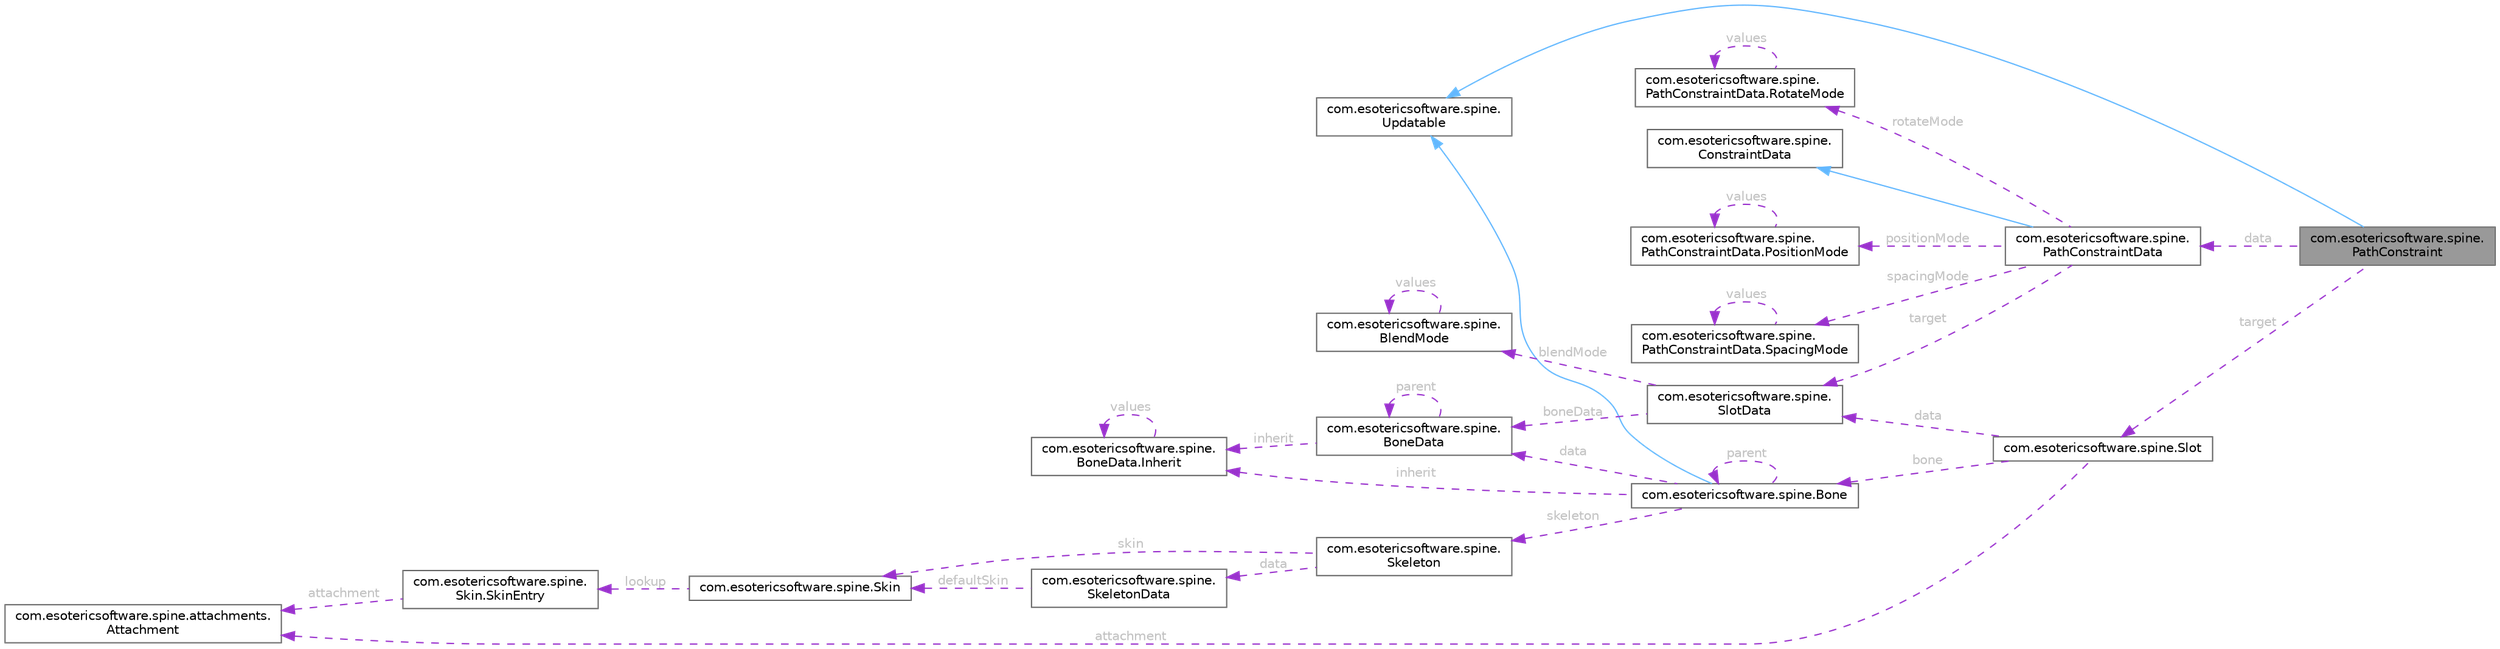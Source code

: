 digraph "com.esotericsoftware.spine.PathConstraint"
{
 // LATEX_PDF_SIZE
  bgcolor="transparent";
  edge [fontname=Helvetica,fontsize=10,labelfontname=Helvetica,labelfontsize=10];
  node [fontname=Helvetica,fontsize=10,shape=box,height=0.2,width=0.4];
  rankdir="LR";
  Node1 [id="Node000001",label="com.esotericsoftware.spine.\lPathConstraint",height=0.2,width=0.4,color="gray40", fillcolor="grey60", style="filled", fontcolor="black",tooltip=" "];
  Node2 -> Node1 [id="edge1_Node000001_Node000002",dir="back",color="steelblue1",style="solid",tooltip=" "];
  Node2 [id="Node000002",label="com.esotericsoftware.spine.\lUpdatable",height=0.2,width=0.4,color="gray40", fillcolor="white", style="filled",URL="$interfacecom_1_1esotericsoftware_1_1spine_1_1_updatable.html",tooltip=" "];
  Node3 -> Node1 [id="edge2_Node000001_Node000003",dir="back",color="darkorchid3",style="dashed",tooltip=" ",label=" data",fontcolor="grey" ];
  Node3 [id="Node000003",label="com.esotericsoftware.spine.\lPathConstraintData",height=0.2,width=0.4,color="gray40", fillcolor="white", style="filled",URL="$classcom_1_1esotericsoftware_1_1spine_1_1_path_constraint_data.html",tooltip=" "];
  Node4 -> Node3 [id="edge3_Node000003_Node000004",dir="back",color="steelblue1",style="solid",tooltip=" "];
  Node4 [id="Node000004",label="com.esotericsoftware.spine.\lConstraintData",height=0.2,width=0.4,color="gray40", fillcolor="white", style="filled",URL="$classcom_1_1esotericsoftware_1_1spine_1_1_constraint_data.html",tooltip=" "];
  Node5 -> Node3 [id="edge4_Node000003_Node000005",dir="back",color="darkorchid3",style="dashed",tooltip=" ",label=" target",fontcolor="grey" ];
  Node5 [id="Node000005",label="com.esotericsoftware.spine.\lSlotData",height=0.2,width=0.4,color="gray40", fillcolor="white", style="filled",URL="$classcom_1_1esotericsoftware_1_1spine_1_1_slot_data.html",tooltip=" "];
  Node6 -> Node5 [id="edge5_Node000005_Node000006",dir="back",color="darkorchid3",style="dashed",tooltip=" ",label=" boneData",fontcolor="grey" ];
  Node6 [id="Node000006",label="com.esotericsoftware.spine.\lBoneData",height=0.2,width=0.4,color="gray40", fillcolor="white", style="filled",URL="$classcom_1_1esotericsoftware_1_1spine_1_1_bone_data.html",tooltip=" "];
  Node6 -> Node6 [id="edge6_Node000006_Node000006",dir="back",color="darkorchid3",style="dashed",tooltip=" ",label=" parent",fontcolor="grey" ];
  Node7 -> Node6 [id="edge7_Node000006_Node000007",dir="back",color="darkorchid3",style="dashed",tooltip=" ",label=" inherit",fontcolor="grey" ];
  Node7 [id="Node000007",label="com.esotericsoftware.spine.\lBoneData.Inherit",height=0.2,width=0.4,color="gray40", fillcolor="white", style="filled",URL="$enumcom_1_1esotericsoftware_1_1spine_1_1_bone_data_1_1_inherit.html",tooltip=" "];
  Node7 -> Node7 [id="edge8_Node000007_Node000007",dir="back",color="darkorchid3",style="dashed",tooltip=" ",label=" values",fontcolor="grey" ];
  Node8 -> Node5 [id="edge9_Node000005_Node000008",dir="back",color="darkorchid3",style="dashed",tooltip=" ",label=" blendMode",fontcolor="grey" ];
  Node8 [id="Node000008",label="com.esotericsoftware.spine.\lBlendMode",height=0.2,width=0.4,color="gray40", fillcolor="white", style="filled",URL="$enumcom_1_1esotericsoftware_1_1spine_1_1_blend_mode.html",tooltip=" "];
  Node8 -> Node8 [id="edge10_Node000008_Node000008",dir="back",color="darkorchid3",style="dashed",tooltip=" ",label=" values",fontcolor="grey" ];
  Node9 -> Node3 [id="edge11_Node000003_Node000009",dir="back",color="darkorchid3",style="dashed",tooltip=" ",label=" positionMode",fontcolor="grey" ];
  Node9 [id="Node000009",label="com.esotericsoftware.spine.\lPathConstraintData.PositionMode",height=0.2,width=0.4,color="gray40", fillcolor="white", style="filled",URL="$enumcom_1_1esotericsoftware_1_1spine_1_1_path_constraint_data_1_1_position_mode.html",tooltip=" "];
  Node9 -> Node9 [id="edge12_Node000009_Node000009",dir="back",color="darkorchid3",style="dashed",tooltip=" ",label=" values",fontcolor="grey" ];
  Node10 -> Node3 [id="edge13_Node000003_Node000010",dir="back",color="darkorchid3",style="dashed",tooltip=" ",label=" spacingMode",fontcolor="grey" ];
  Node10 [id="Node000010",label="com.esotericsoftware.spine.\lPathConstraintData.SpacingMode",height=0.2,width=0.4,color="gray40", fillcolor="white", style="filled",URL="$enumcom_1_1esotericsoftware_1_1spine_1_1_path_constraint_data_1_1_spacing_mode.html",tooltip=" "];
  Node10 -> Node10 [id="edge14_Node000010_Node000010",dir="back",color="darkorchid3",style="dashed",tooltip=" ",label=" values",fontcolor="grey" ];
  Node11 -> Node3 [id="edge15_Node000003_Node000011",dir="back",color="darkorchid3",style="dashed",tooltip=" ",label=" rotateMode",fontcolor="grey" ];
  Node11 [id="Node000011",label="com.esotericsoftware.spine.\lPathConstraintData.RotateMode",height=0.2,width=0.4,color="gray40", fillcolor="white", style="filled",URL="$enumcom_1_1esotericsoftware_1_1spine_1_1_path_constraint_data_1_1_rotate_mode.html",tooltip=" "];
  Node11 -> Node11 [id="edge16_Node000011_Node000011",dir="back",color="darkorchid3",style="dashed",tooltip=" ",label=" values",fontcolor="grey" ];
  Node12 -> Node1 [id="edge17_Node000001_Node000012",dir="back",color="darkorchid3",style="dashed",tooltip=" ",label=" target",fontcolor="grey" ];
  Node12 [id="Node000012",label="com.esotericsoftware.spine.Slot",height=0.2,width=0.4,color="gray40", fillcolor="white", style="filled",URL="$classcom_1_1esotericsoftware_1_1spine_1_1_slot.html",tooltip=" "];
  Node5 -> Node12 [id="edge18_Node000012_Node000005",dir="back",color="darkorchid3",style="dashed",tooltip=" ",label=" data",fontcolor="grey" ];
  Node13 -> Node12 [id="edge19_Node000012_Node000013",dir="back",color="darkorchid3",style="dashed",tooltip=" ",label=" bone",fontcolor="grey" ];
  Node13 [id="Node000013",label="com.esotericsoftware.spine.Bone",height=0.2,width=0.4,color="gray40", fillcolor="white", style="filled",URL="$classcom_1_1esotericsoftware_1_1spine_1_1_bone.html",tooltip=" "];
  Node2 -> Node13 [id="edge20_Node000013_Node000002",dir="back",color="steelblue1",style="solid",tooltip=" "];
  Node6 -> Node13 [id="edge21_Node000013_Node000006",dir="back",color="darkorchid3",style="dashed",tooltip=" ",label=" data",fontcolor="grey" ];
  Node14 -> Node13 [id="edge22_Node000013_Node000014",dir="back",color="darkorchid3",style="dashed",tooltip=" ",label=" skeleton",fontcolor="grey" ];
  Node14 [id="Node000014",label="com.esotericsoftware.spine.\lSkeleton",height=0.2,width=0.4,color="gray40", fillcolor="white", style="filled",URL="$classcom_1_1esotericsoftware_1_1spine_1_1_skeleton.html",tooltip=" "];
  Node15 -> Node14 [id="edge23_Node000014_Node000015",dir="back",color="darkorchid3",style="dashed",tooltip=" ",label=" data",fontcolor="grey" ];
  Node15 [id="Node000015",label="com.esotericsoftware.spine.\lSkeletonData",height=0.2,width=0.4,color="gray40", fillcolor="white", style="filled",URL="$classcom_1_1esotericsoftware_1_1spine_1_1_skeleton_data.html",tooltip=" "];
  Node16 -> Node15 [id="edge24_Node000015_Node000016",dir="back",color="darkorchid3",style="dashed",tooltip=" ",label=" defaultSkin",fontcolor="grey" ];
  Node16 [id="Node000016",label="com.esotericsoftware.spine.Skin",height=0.2,width=0.4,color="gray40", fillcolor="white", style="filled",URL="$classcom_1_1esotericsoftware_1_1spine_1_1_skin.html",tooltip=" "];
  Node17 -> Node16 [id="edge25_Node000016_Node000017",dir="back",color="darkorchid3",style="dashed",tooltip=" ",label=" lookup",fontcolor="grey" ];
  Node17 [id="Node000017",label="com.esotericsoftware.spine.\lSkin.SkinEntry",height=0.2,width=0.4,color="gray40", fillcolor="white", style="filled",URL="$classcom_1_1esotericsoftware_1_1spine_1_1_skin_1_1_skin_entry.html",tooltip=" "];
  Node18 -> Node17 [id="edge26_Node000017_Node000018",dir="back",color="darkorchid3",style="dashed",tooltip=" ",label=" attachment",fontcolor="grey" ];
  Node18 [id="Node000018",label="com.esotericsoftware.spine.attachments.\lAttachment",height=0.2,width=0.4,color="gray40", fillcolor="white", style="filled",URL="$classcom_1_1esotericsoftware_1_1spine_1_1attachments_1_1_attachment.html",tooltip=" "];
  Node16 -> Node14 [id="edge27_Node000014_Node000016",dir="back",color="darkorchid3",style="dashed",tooltip=" ",label=" skin",fontcolor="grey" ];
  Node13 -> Node13 [id="edge28_Node000013_Node000013",dir="back",color="darkorchid3",style="dashed",tooltip=" ",label=" parent",fontcolor="grey" ];
  Node7 -> Node13 [id="edge29_Node000013_Node000007",dir="back",color="darkorchid3",style="dashed",tooltip=" ",label=" inherit",fontcolor="grey" ];
  Node18 -> Node12 [id="edge30_Node000012_Node000018",dir="back",color="darkorchid3",style="dashed",tooltip=" ",label=" attachment",fontcolor="grey" ];
}
